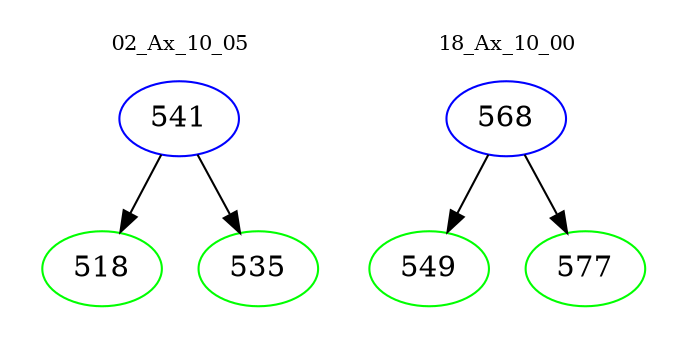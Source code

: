 digraph{
subgraph cluster_0 {
color = white
label = "02_Ax_10_05";
fontsize=10;
T0_541 [label="541", color="blue"]
T0_541 -> T0_518 [color="black"]
T0_518 [label="518", color="green"]
T0_541 -> T0_535 [color="black"]
T0_535 [label="535", color="green"]
}
subgraph cluster_1 {
color = white
label = "18_Ax_10_00";
fontsize=10;
T1_568 [label="568", color="blue"]
T1_568 -> T1_549 [color="black"]
T1_549 [label="549", color="green"]
T1_568 -> T1_577 [color="black"]
T1_577 [label="577", color="green"]
}
}
